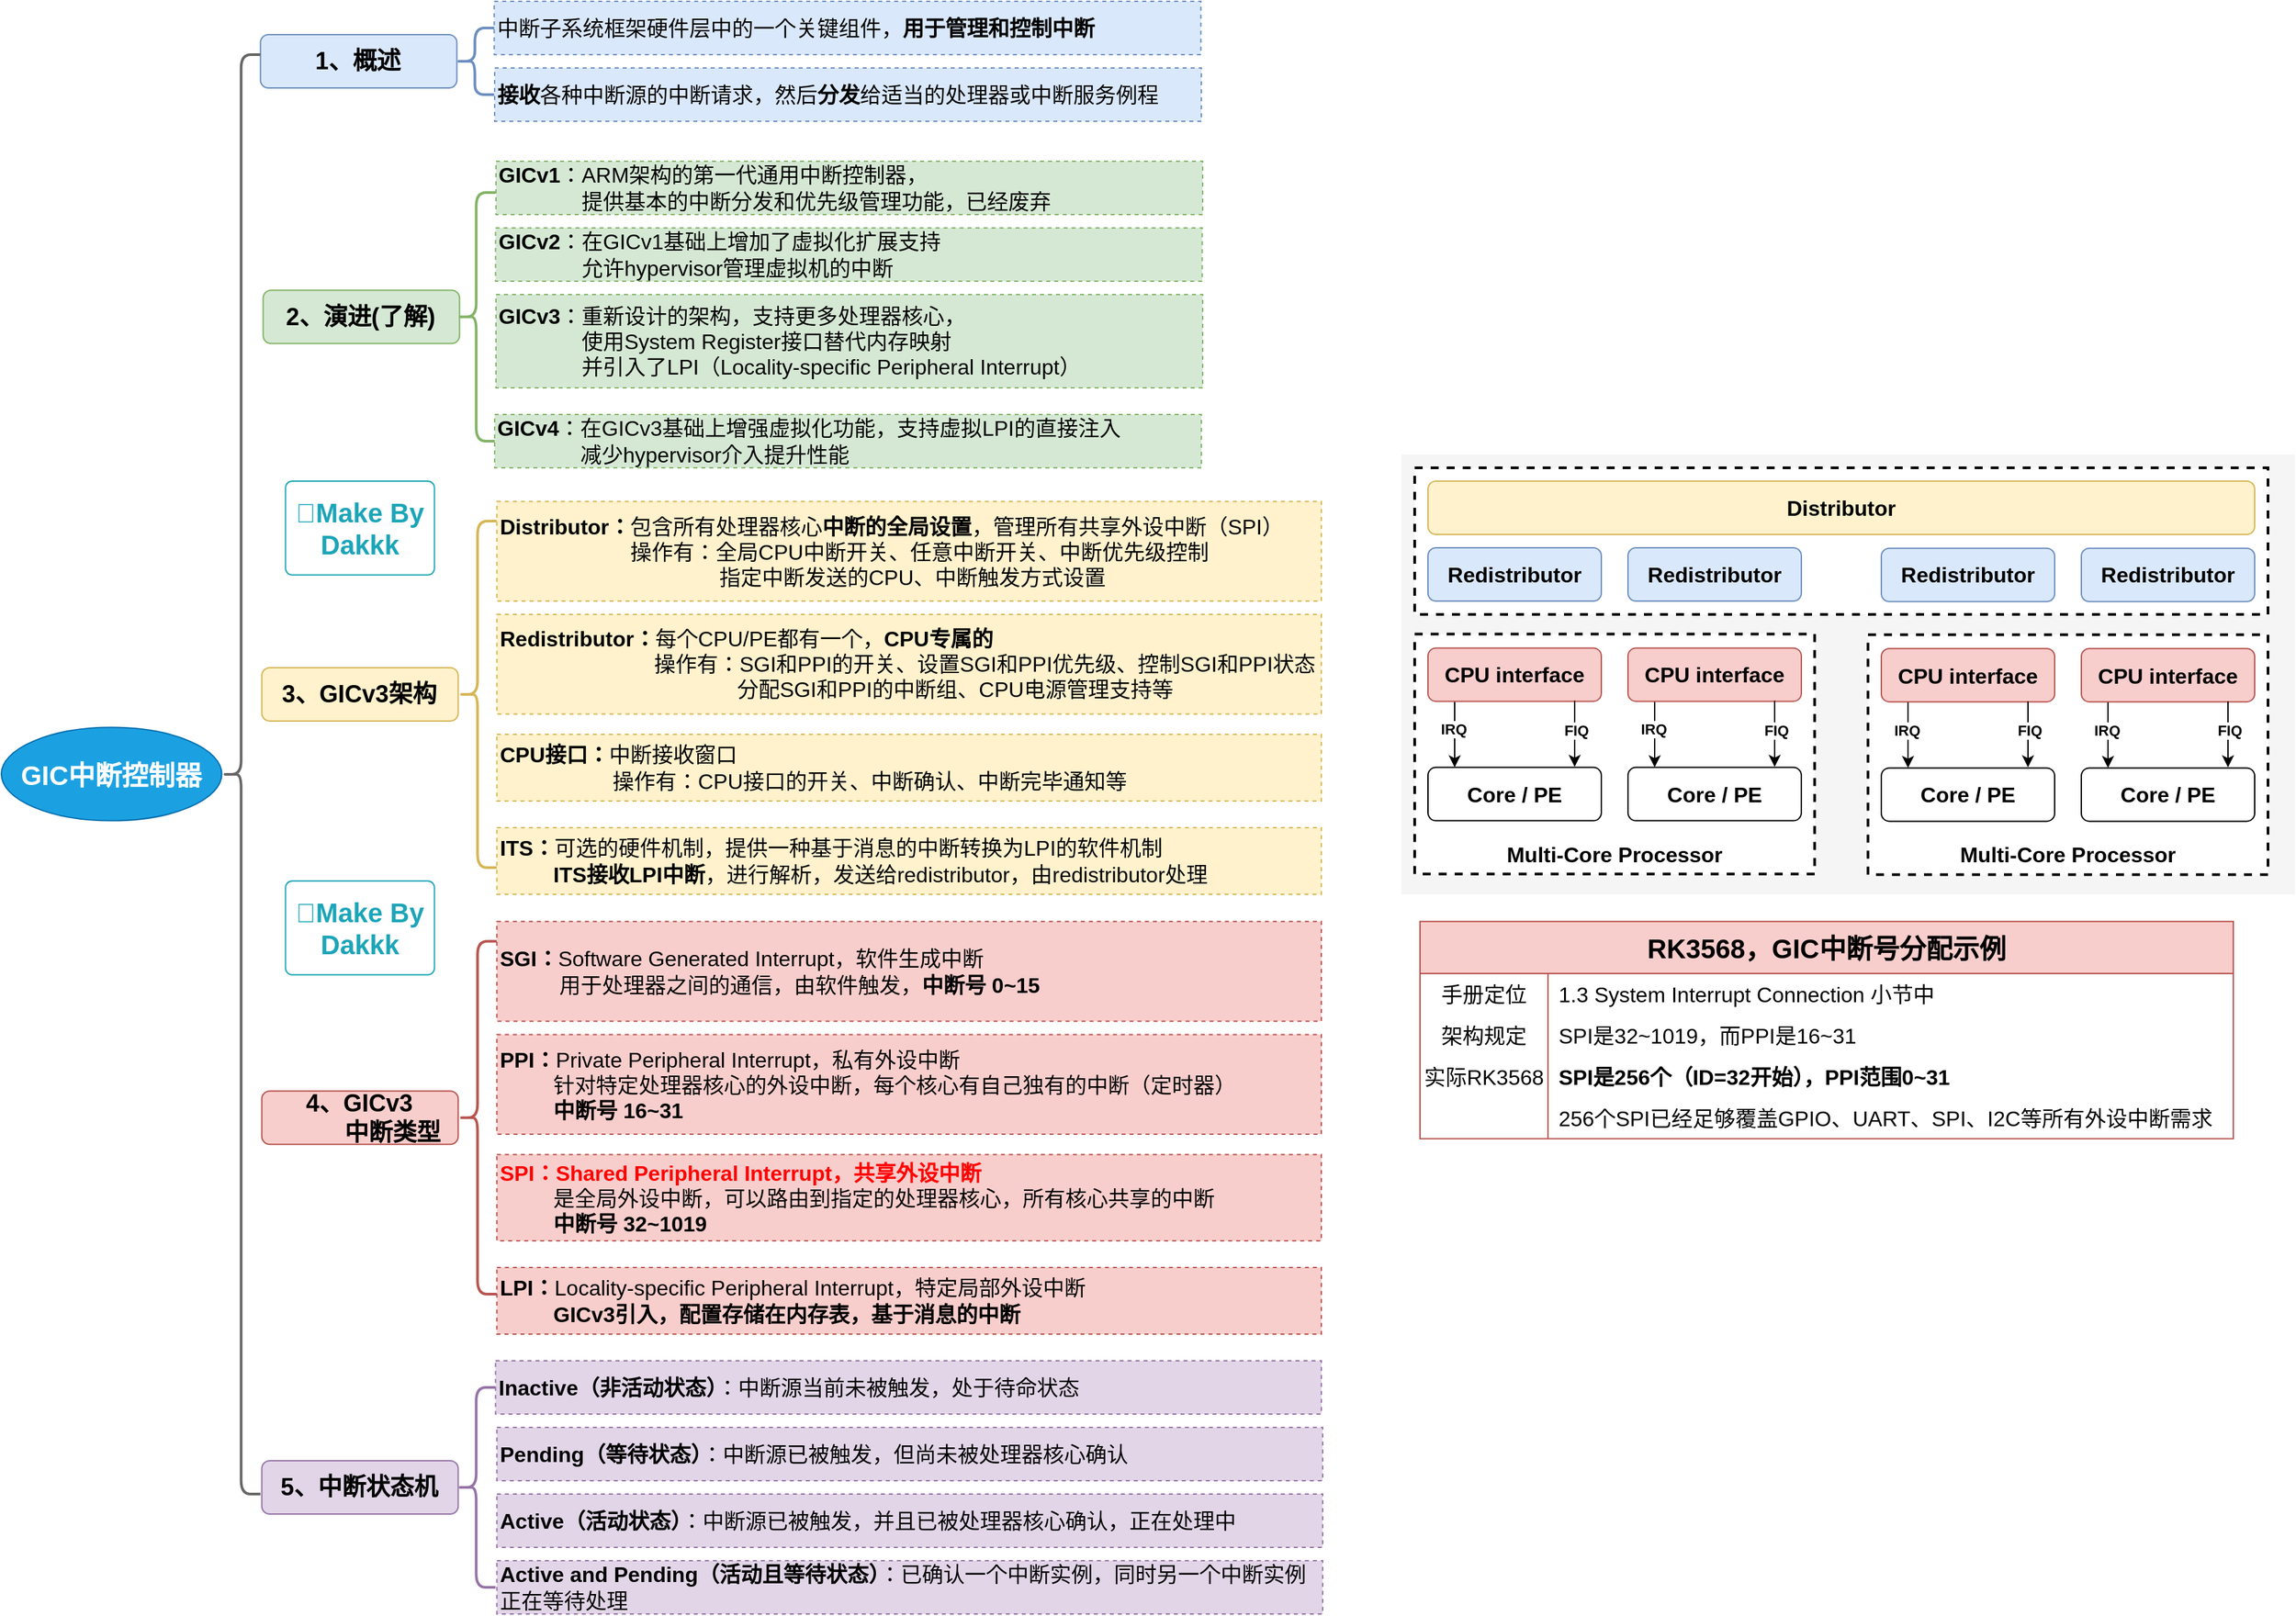 <mxfile version="27.0.9">
  <diagram name="第 1 页" id="rhHGJBCPvCly51_XB5n-">
    <mxGraphModel dx="2583" dy="1501" grid="1" gridSize="10" guides="1" tooltips="1" connect="1" arrows="1" fold="1" page="1" pageScale="1" pageWidth="1169" pageHeight="1654" math="0" shadow="0">
      <root>
        <mxCell id="0" />
        <mxCell id="1" parent="0" />
        <mxCell id="hjAu2-L6ZlnHu83Mgqnt-95" value="" style="rounded=0;whiteSpace=wrap;html=1;fillColor=#f5f5f5;fontColor=#333333;strokeColor=none;" vertex="1" parent="1">
          <mxGeometry x="1130" y="440" width="670" height="330" as="geometry" />
        </mxCell>
        <mxCell id="hjAu2-L6ZlnHu83Mgqnt-155" value="" style="rounded=0;whiteSpace=wrap;html=1;strokeWidth=2;dashed=1;" vertex="1" parent="1">
          <mxGeometry x="1140" y="574.8" width="300" height="180" as="geometry" />
        </mxCell>
        <mxCell id="hjAu2-L6ZlnHu83Mgqnt-123" value="" style="rounded=0;whiteSpace=wrap;html=1;strokeWidth=2;dashed=1;" vertex="1" parent="1">
          <mxGeometry x="1140" y="450" width="640" height="110" as="geometry" />
        </mxCell>
        <mxCell id="hjAu2-L6ZlnHu83Mgqnt-47" value="&lt;h2&gt;&lt;font style=&quot;font-size: 18px;&quot;&gt;2、演进(了解)&lt;/font&gt;&lt;/h2&gt;" style="rounded=1;whiteSpace=wrap;html=1;fillColor=#d5e8d4;strokeColor=#82b366;fontStyle=1" vertex="1" parent="1">
          <mxGeometry x="276.34" y="316.75" width="147.33" height="40" as="geometry" />
        </mxCell>
        <mxCell id="hjAu2-L6ZlnHu83Mgqnt-49" value="&lt;span style=&quot;font-size: 16px;&quot;&gt;&lt;b&gt;GICv1&lt;/b&gt;：ARM架构的第一代通用中断控制器，&lt;br&gt;&amp;nbsp; &amp;nbsp; &amp;nbsp; &amp;nbsp; &amp;nbsp; &amp;nbsp; &amp;nbsp; 提供基本的中断分发和优先级管理功能，已经废弃&lt;/span&gt;" style="text;html=1;align=left;verticalAlign=middle;whiteSpace=wrap;rounded=0;fillColor=#d5e8d4;strokeColor=#82b366;dashed=1;fontSize=14;" vertex="1" parent="1">
          <mxGeometry x="451" y="220" width="530" height="40" as="geometry" />
        </mxCell>
        <mxCell id="hjAu2-L6ZlnHu83Mgqnt-55" value="&lt;h2&gt;&lt;font style=&quot;font-size: 18px;&quot;&gt;3、GICv3架构&lt;/font&gt;&lt;/h2&gt;" style="rounded=1;whiteSpace=wrap;html=1;fillColor=#fff2cc;strokeColor=#d6b656;fontStyle=1" vertex="1" parent="1">
          <mxGeometry x="275.33" y="600" width="147.33" height="40" as="geometry" />
        </mxCell>
        <mxCell id="hjAu2-L6ZlnHu83Mgqnt-69" value="" style="shape=curlyBracket;whiteSpace=wrap;html=1;rounded=1;labelPosition=left;verticalLabelPosition=middle;align=right;verticalAlign=middle;fillColor=#d5e8d4;strokeColor=#82b366;strokeWidth=2;" vertex="1" parent="1">
          <mxGeometry x="421.67" y="243.5" width="29" height="186.5" as="geometry" />
        </mxCell>
        <mxCell id="hjAu2-L6ZlnHu83Mgqnt-71" value="&lt;h2&gt;&lt;font style=&quot;font-size: 18px;&quot;&gt;1、概述&lt;/font&gt;&lt;/h2&gt;" style="rounded=1;whiteSpace=wrap;html=1;fillColor=#dae8fc;strokeColor=#6c8ebf;fontStyle=1" vertex="1" parent="1">
          <mxGeometry x="274.34" y="125" width="147.33" height="40" as="geometry" />
        </mxCell>
        <mxCell id="hjAu2-L6ZlnHu83Mgqnt-74" value="&lt;span style=&quot;font-size: 16px;&quot;&gt;中断子系统框架硬件层中的一个关键组件，&lt;b&gt;用于管理和控制中断&lt;/b&gt;&lt;/span&gt;" style="text;html=1;align=left;verticalAlign=middle;whiteSpace=wrap;rounded=0;fillColor=#dae8fc;strokeColor=#6c8ebf;dashed=1;fontSize=14;" vertex="1" parent="1">
          <mxGeometry x="449.67" y="100" width="530" height="40" as="geometry" />
        </mxCell>
        <mxCell id="hjAu2-L6ZlnHu83Mgqnt-78" value="" style="shape=curlyBracket;whiteSpace=wrap;html=1;rounded=1;labelPosition=left;verticalLabelPosition=middle;align=right;verticalAlign=middle;fillColor=#fff2cc;strokeColor=#d6b656;strokeWidth=2;" vertex="1" parent="1">
          <mxGeometry x="422.66" y="490" width="29" height="260" as="geometry" />
        </mxCell>
        <mxCell id="hjAu2-L6ZlnHu83Mgqnt-85" value="&lt;h1&gt;&lt;span style=&quot;font-size: 20px;&quot;&gt;GIC中断控制器&lt;/span&gt;&lt;/h1&gt;" style="ellipse;whiteSpace=wrap;html=1;fillColor=#1ba1e2;strokeColor=#006EAF;fontColor=#ffffff;fontStyle=1" vertex="1" parent="1">
          <mxGeometry x="80" y="644.8" width="165.34" height="70" as="geometry" />
        </mxCell>
        <mxCell id="hjAu2-L6ZlnHu83Mgqnt-87" value="" style="shape=curlyBracket;whiteSpace=wrap;html=1;rounded=1;labelPosition=left;verticalLabelPosition=middle;align=right;verticalAlign=middle;fillColor=#f5f5f5;strokeColor=#666666;strokeWidth=2;fontColor=#333333;" vertex="1" parent="1">
          <mxGeometry x="245.34" y="140" width="29" height="1080" as="geometry" />
        </mxCell>
        <mxCell id="hjAu2-L6ZlnHu83Mgqnt-88" value="&lt;font style=&quot;font-size: 20px;&quot;&gt;🌻Make By Dakkk&lt;/font&gt;" style="html=1;shadow=0;dashed=0;shape=mxgraph.bootstrap.rrect;rSize=5;strokeColor=#1CA5B8;strokeWidth=1;fillColor=none;fontColor=#1CA5B8;whiteSpace=wrap;align=center;verticalAlign=middle;spacingLeft=0;fontStyle=1;fontSize=16;spacing=5;" vertex="1" parent="1">
          <mxGeometry x="293.16" y="460" width="111.67" height="70.39" as="geometry" />
        </mxCell>
        <mxCell id="hjAu2-L6ZlnHu83Mgqnt-89" value="&lt;font style=&quot;font-size: 20px;&quot;&gt;🌻Make By Dakkk&lt;/font&gt;" style="html=1;shadow=0;dashed=0;shape=mxgraph.bootstrap.rrect;rSize=5;strokeColor=#1CA5B8;strokeWidth=1;fillColor=none;fontColor=#1CA5B8;whiteSpace=wrap;align=center;verticalAlign=middle;spacingLeft=0;fontStyle=1;fontSize=16;spacing=5;" vertex="1" parent="1">
          <mxGeometry x="293.16" y="760" width="111.67" height="70.39" as="geometry" />
        </mxCell>
        <mxCell id="hjAu2-L6ZlnHu83Mgqnt-90" value="&lt;span style=&quot;font-size: 16px;&quot;&gt;&lt;b&gt;接收&lt;/b&gt;各种中断源的中断请求，然后&lt;b&gt;分发&lt;/b&gt;给适当的处理器或中断服务例程&lt;/span&gt;" style="text;html=1;align=left;verticalAlign=middle;whiteSpace=wrap;rounded=0;fillColor=#dae8fc;strokeColor=#6c8ebf;dashed=1;fontSize=14;" vertex="1" parent="1">
          <mxGeometry x="450.0" y="150" width="530" height="40" as="geometry" />
        </mxCell>
        <mxCell id="hjAu2-L6ZlnHu83Mgqnt-91" value="" style="shape=curlyBracket;whiteSpace=wrap;html=1;rounded=1;labelPosition=left;verticalLabelPosition=middle;align=right;verticalAlign=middle;fillColor=#dae8fc;strokeColor=#6c8ebf;strokeWidth=2;" vertex="1" parent="1">
          <mxGeometry x="420.67" y="120" width="29" height="50" as="geometry" />
        </mxCell>
        <mxCell id="hjAu2-L6ZlnHu83Mgqnt-92" value="&lt;span style=&quot;font-size: 16px;&quot;&gt;&lt;b&gt;GICv2&lt;/b&gt;：在GICv1基础上增加了虚拟化扩展支持&lt;br&gt;&amp;nbsp; &amp;nbsp; &amp;nbsp; &amp;nbsp; &amp;nbsp; &amp;nbsp; &amp;nbsp; 允许hypervisor管理虚拟机的中断&lt;/span&gt;" style="text;html=1;align=left;verticalAlign=middle;whiteSpace=wrap;rounded=0;fillColor=#d5e8d4;strokeColor=#82b366;dashed=1;fontSize=14;" vertex="1" parent="1">
          <mxGeometry x="450.67" y="270" width="530" height="40" as="geometry" />
        </mxCell>
        <mxCell id="hjAu2-L6ZlnHu83Mgqnt-93" value="&lt;span style=&quot;font-size: 16px;&quot;&gt;&lt;b&gt;GICv3&lt;/b&gt;：重新设计的架构，支持更多处理器核心，&lt;br&gt;&amp;nbsp; &amp;nbsp; &amp;nbsp; &amp;nbsp; &amp;nbsp; &amp;nbsp; &amp;nbsp; 使用System Register接口替代内存映射&lt;br&gt;&amp;nbsp; &amp;nbsp; &amp;nbsp; &amp;nbsp; &amp;nbsp; &amp;nbsp; &amp;nbsp; 并引入了LPI（Locality-specific Peripheral Interrupt）&lt;/span&gt;" style="text;html=1;align=left;verticalAlign=middle;whiteSpace=wrap;rounded=0;fillColor=#d5e8d4;strokeColor=#82b366;dashed=1;fontSize=14;" vertex="1" parent="1">
          <mxGeometry x="451" y="320" width="530" height="70" as="geometry" />
        </mxCell>
        <mxCell id="hjAu2-L6ZlnHu83Mgqnt-94" value="&lt;span style=&quot;font-size: 16px;&quot;&gt;&lt;b&gt;GICv4&lt;/b&gt;：在GICv3基础上增强虚拟化功能，支持虚拟LPI的直接注入&lt;br&gt;&amp;nbsp; &amp;nbsp; &amp;nbsp; &amp;nbsp; &amp;nbsp; &amp;nbsp; &amp;nbsp; 减少hypervisor介入提升性能&lt;/span&gt;" style="text;html=1;align=left;verticalAlign=middle;whiteSpace=wrap;rounded=0;fillColor=#d5e8d4;strokeColor=#82b366;dashed=1;fontSize=14;" vertex="1" parent="1">
          <mxGeometry x="450" y="410" width="530" height="40" as="geometry" />
        </mxCell>
        <mxCell id="hjAu2-L6ZlnHu83Mgqnt-96" value="&lt;span style=&quot;font-size: 16px;&quot;&gt;&lt;b&gt;Redistributor&lt;/b&gt;&lt;/span&gt;" style="rounded=1;whiteSpace=wrap;html=1;fillColor=#dae8fc;strokeColor=#6c8ebf;" vertex="1" parent="1">
          <mxGeometry x="1150" y="510" width="130" height="40" as="geometry" />
        </mxCell>
        <mxCell id="hjAu2-L6ZlnHu83Mgqnt-101" value="&lt;font style=&quot;font-size: 16px;&quot;&gt;&lt;b style=&quot;&quot;&gt;Distributor&lt;/b&gt;&lt;/font&gt;" style="rounded=1;whiteSpace=wrap;html=1;fillColor=#fff2cc;strokeColor=#d6b656;" vertex="1" parent="1">
          <mxGeometry x="1150" y="460" width="620" height="40" as="geometry" />
        </mxCell>
        <mxCell id="hjAu2-L6ZlnHu83Mgqnt-130" style="edgeStyle=orthogonalEdgeStyle;rounded=0;orthogonalLoop=1;jettySize=auto;html=1;entryX=0.5;entryY=0;entryDx=0;entryDy=0;" edge="1" parent="1">
          <mxGeometry relative="1" as="geometry">
            <mxPoint x="1170" y="625.19" as="sourcePoint" />
            <mxPoint x="1170" y="674.8" as="targetPoint" />
            <Array as="points">
              <mxPoint x="1170" y="644.8" />
              <mxPoint x="1170" y="644.8" />
            </Array>
          </mxGeometry>
        </mxCell>
        <mxCell id="hjAu2-L6ZlnHu83Mgqnt-132" value="&lt;b&gt;IRQ&lt;/b&gt;" style="edgeLabel;html=1;align=center;verticalAlign=middle;resizable=0;points=[];" vertex="1" connectable="0" parent="hjAu2-L6ZlnHu83Mgqnt-130">
          <mxGeometry x="-0.156" y="-1" relative="1" as="geometry">
            <mxPoint as="offset" />
          </mxGeometry>
        </mxCell>
        <mxCell id="hjAu2-L6ZlnHu83Mgqnt-125" value="&lt;span style=&quot;font-size: 16px;&quot;&gt;&lt;b&gt;CPU interface&lt;/b&gt;&lt;/span&gt;" style="rounded=1;whiteSpace=wrap;html=1;fillColor=#f8cecc;strokeColor=#b85450;" vertex="1" parent="1">
          <mxGeometry x="1150" y="585.19" width="130" height="40" as="geometry" />
        </mxCell>
        <mxCell id="hjAu2-L6ZlnHu83Mgqnt-126" value="&lt;span style=&quot;font-size: 16px;&quot;&gt;&lt;b&gt;Core / PE&lt;/b&gt;&lt;/span&gt;" style="rounded=1;whiteSpace=wrap;html=1;" vertex="1" parent="1">
          <mxGeometry x="1150" y="674.8" width="130" height="40" as="geometry" />
        </mxCell>
        <mxCell id="hjAu2-L6ZlnHu83Mgqnt-131" style="edgeStyle=orthogonalEdgeStyle;rounded=0;orthogonalLoop=1;jettySize=auto;html=1;entryX=0.5;entryY=0;entryDx=0;entryDy=0;" edge="1" parent="1">
          <mxGeometry relative="1" as="geometry">
            <mxPoint x="1260" y="624.8" as="sourcePoint" />
            <mxPoint x="1260" y="674.41" as="targetPoint" />
            <Array as="points">
              <mxPoint x="1260" y="654.41" />
              <mxPoint x="1260" y="654.41" />
            </Array>
          </mxGeometry>
        </mxCell>
        <mxCell id="hjAu2-L6ZlnHu83Mgqnt-133" value="&lt;b&gt;FIQ&lt;/b&gt;" style="edgeLabel;html=1;align=center;verticalAlign=middle;resizable=0;points=[];" vertex="1" connectable="0" parent="hjAu2-L6ZlnHu83Mgqnt-131">
          <mxGeometry x="-0.129" y="1" relative="1" as="geometry">
            <mxPoint as="offset" />
          </mxGeometry>
        </mxCell>
        <mxCell id="hjAu2-L6ZlnHu83Mgqnt-158" value="&lt;font style=&quot;font-size: 16px;&quot;&gt;&lt;b&gt;Multi-Core Processor&lt;/b&gt;&lt;/font&gt;" style="text;html=1;align=center;verticalAlign=middle;whiteSpace=wrap;rounded=0;" vertex="1" parent="1">
          <mxGeometry x="1205" y="724.8" width="170" height="30" as="geometry" />
        </mxCell>
        <mxCell id="hjAu2-L6ZlnHu83Mgqnt-160" value="&lt;span style=&quot;font-size: 16px;&quot;&gt;&lt;b&gt;Distributor：&lt;/b&gt;包含所有处理器核心&lt;b&gt;中断的全局设置&lt;/b&gt;，管理所有共享外设中断（SPI）&lt;br&gt;&amp;nbsp; &amp;nbsp; &amp;nbsp; &amp;nbsp; &amp;nbsp; &amp;nbsp; &amp;nbsp; &amp;nbsp; &amp;nbsp; &amp;nbsp; &amp;nbsp; 操作有：全局CPU中断开关、任意中断开关、中断优先级控制&lt;br&gt;&amp;nbsp; &amp;nbsp; &amp;nbsp; &amp;nbsp; &amp;nbsp; &amp;nbsp; &amp;nbsp; &amp;nbsp; &amp;nbsp; &amp;nbsp; &amp;nbsp; &amp;nbsp; &amp;nbsp; &amp;nbsp; &amp;nbsp; &amp;nbsp; &amp;nbsp; &amp;nbsp; &amp;nbsp;指定中断发送的CPU、中断触发方式设置&lt;/span&gt;" style="text;html=1;align=left;verticalAlign=middle;whiteSpace=wrap;rounded=0;fillColor=#fff2cc;strokeColor=#d6b656;dashed=1;fontSize=14;" vertex="1" parent="1">
          <mxGeometry x="451.66" y="475.19" width="618.34" height="74.81" as="geometry" />
        </mxCell>
        <mxCell id="hjAu2-L6ZlnHu83Mgqnt-162" value="&lt;span style=&quot;font-size: 16px;&quot;&gt;&lt;b&gt;Redistributor&lt;/b&gt;&lt;/span&gt;&lt;b style=&quot;font-size: 16px;&quot;&gt;：&lt;/b&gt;&lt;span style=&quot;font-size: 16px;&quot;&gt;每个CPU/PE都有一个，&lt;b&gt;CPU专属的&lt;/b&gt;&lt;/span&gt;&lt;br&gt;&lt;span style=&quot;font-size: 16px;&quot;&gt;&amp;nbsp; &amp;nbsp; &amp;nbsp; &amp;nbsp; &amp;nbsp; &amp;nbsp; &amp;nbsp; &amp;nbsp; &amp;nbsp; &amp;nbsp; &amp;nbsp; &amp;nbsp; &amp;nbsp; 操作有：SGI和PPI的开关、设置SGI和PPI优先级、控制SGI和PPI状态&lt;br&gt;&amp;nbsp; &amp;nbsp; &amp;nbsp; &amp;nbsp; &amp;nbsp; &amp;nbsp; &amp;nbsp; &amp;nbsp; &amp;nbsp; &amp;nbsp; &amp;nbsp; &amp;nbsp; &amp;nbsp; &amp;nbsp; &amp;nbsp; &amp;nbsp; &amp;nbsp; &amp;nbsp; &amp;nbsp; &amp;nbsp; 分配SGI和PPI的中断组、CPU电源管理支持等&lt;/span&gt;" style="text;html=1;align=left;verticalAlign=middle;whiteSpace=wrap;rounded=0;fillColor=#fff2cc;strokeColor=#d6b656;dashed=1;fontSize=14;" vertex="1" parent="1">
          <mxGeometry x="451.66" y="560" width="618.34" height="74.81" as="geometry" />
        </mxCell>
        <mxCell id="hjAu2-L6ZlnHu83Mgqnt-163" value="&lt;span style=&quot;font-size: 16px;&quot;&gt;&lt;b&gt;CPU接口&lt;/b&gt;&lt;/span&gt;&lt;b style=&quot;font-size: 16px;&quot;&gt;：&lt;/b&gt;&lt;span style=&quot;font-size: 16px;&quot;&gt;中断接收窗口&lt;/span&gt;&lt;br&gt;&lt;span style=&quot;font-size: 16px;&quot;&gt;&amp;nbsp; &amp;nbsp; &amp;nbsp; &amp;nbsp; &amp;nbsp; &amp;nbsp; &amp;nbsp; &amp;nbsp; &amp;nbsp; &amp;nbsp;操作有：CPU接口的开关、中断确认、中断完毕通知等&lt;/span&gt;" style="text;html=1;align=left;verticalAlign=middle;whiteSpace=wrap;rounded=0;fillColor=#fff2cc;strokeColor=#d6b656;dashed=1;fontSize=14;" vertex="1" parent="1">
          <mxGeometry x="451.66" y="650" width="618.34" height="50" as="geometry" />
        </mxCell>
        <mxCell id="hjAu2-L6ZlnHu83Mgqnt-164" value="&lt;span style=&quot;font-size: 16px;&quot;&gt;&lt;b&gt;ITS&lt;/b&gt;&lt;/span&gt;&lt;b style=&quot;font-size: 16px;&quot;&gt;：&lt;/b&gt;&lt;span style=&quot;font-size: 16px;&quot;&gt;可选的硬件机制，提供一种基于消息的中断转换为LPI的软件机制&lt;/span&gt;&lt;br&gt;&lt;span style=&quot;font-size: 16px;&quot;&gt;&amp;nbsp; &amp;nbsp; &amp;nbsp; &amp;nbsp; &amp;nbsp;&lt;b&gt;ITS接收LPI中断&lt;/b&gt;，进行解析，发送给redistributor，由redistributor处理&lt;/span&gt;" style="text;html=1;align=left;verticalAlign=middle;whiteSpace=wrap;rounded=0;fillColor=#fff2cc;strokeColor=#d6b656;dashed=1;fontSize=14;" vertex="1" parent="1">
          <mxGeometry x="451.66" y="720" width="618.34" height="50" as="geometry" />
        </mxCell>
        <mxCell id="hjAu2-L6ZlnHu83Mgqnt-165" value="&lt;span style=&quot;font-size: 16px;&quot;&gt;&lt;b&gt;Redistributor&lt;/b&gt;&lt;/span&gt;" style="rounded=1;whiteSpace=wrap;html=1;fillColor=#dae8fc;strokeColor=#6c8ebf;" vertex="1" parent="1">
          <mxGeometry x="1300" y="510" width="130" height="40" as="geometry" />
        </mxCell>
        <mxCell id="hjAu2-L6ZlnHu83Mgqnt-166" style="edgeStyle=orthogonalEdgeStyle;rounded=0;orthogonalLoop=1;jettySize=auto;html=1;entryX=0.5;entryY=0;entryDx=0;entryDy=0;" edge="1" parent="1">
          <mxGeometry relative="1" as="geometry">
            <mxPoint x="1320" y="625.19" as="sourcePoint" />
            <mxPoint x="1320" y="674.8" as="targetPoint" />
            <Array as="points">
              <mxPoint x="1320" y="644.8" />
              <mxPoint x="1320" y="644.8" />
            </Array>
          </mxGeometry>
        </mxCell>
        <mxCell id="hjAu2-L6ZlnHu83Mgqnt-167" value="&lt;b&gt;IRQ&lt;/b&gt;" style="edgeLabel;html=1;align=center;verticalAlign=middle;resizable=0;points=[];" vertex="1" connectable="0" parent="hjAu2-L6ZlnHu83Mgqnt-166">
          <mxGeometry x="-0.156" y="-1" relative="1" as="geometry">
            <mxPoint as="offset" />
          </mxGeometry>
        </mxCell>
        <mxCell id="hjAu2-L6ZlnHu83Mgqnt-168" value="&lt;span style=&quot;font-size: 16px;&quot;&gt;&lt;b&gt;CPU interface&lt;/b&gt;&lt;/span&gt;" style="rounded=1;whiteSpace=wrap;html=1;fillColor=#f8cecc;strokeColor=#b85450;" vertex="1" parent="1">
          <mxGeometry x="1300" y="585.19" width="130" height="40" as="geometry" />
        </mxCell>
        <mxCell id="hjAu2-L6ZlnHu83Mgqnt-169" value="&lt;span style=&quot;font-size: 16px;&quot;&gt;&lt;b&gt;Core / PE&lt;/b&gt;&lt;/span&gt;" style="rounded=1;whiteSpace=wrap;html=1;" vertex="1" parent="1">
          <mxGeometry x="1300" y="674.8" width="130" height="40" as="geometry" />
        </mxCell>
        <mxCell id="hjAu2-L6ZlnHu83Mgqnt-170" style="edgeStyle=orthogonalEdgeStyle;rounded=0;orthogonalLoop=1;jettySize=auto;html=1;entryX=0.5;entryY=0;entryDx=0;entryDy=0;" edge="1" parent="1">
          <mxGeometry relative="1" as="geometry">
            <mxPoint x="1410" y="624.8" as="sourcePoint" />
            <mxPoint x="1410" y="674.41" as="targetPoint" />
            <Array as="points">
              <mxPoint x="1410" y="654.41" />
              <mxPoint x="1410" y="654.41" />
            </Array>
          </mxGeometry>
        </mxCell>
        <mxCell id="hjAu2-L6ZlnHu83Mgqnt-171" value="&lt;b&gt;FIQ&lt;/b&gt;" style="edgeLabel;html=1;align=center;verticalAlign=middle;resizable=0;points=[];" vertex="1" connectable="0" parent="hjAu2-L6ZlnHu83Mgqnt-170">
          <mxGeometry x="-0.129" y="1" relative="1" as="geometry">
            <mxPoint as="offset" />
          </mxGeometry>
        </mxCell>
        <mxCell id="hjAu2-L6ZlnHu83Mgqnt-172" value="" style="rounded=0;whiteSpace=wrap;html=1;strokeWidth=2;dashed=1;" vertex="1" parent="1">
          <mxGeometry x="1480" y="575.19" width="300" height="180" as="geometry" />
        </mxCell>
        <mxCell id="hjAu2-L6ZlnHu83Mgqnt-173" value="&lt;span style=&quot;font-size: 16px;&quot;&gt;&lt;b&gt;Redistributor&lt;/b&gt;&lt;/span&gt;" style="rounded=1;whiteSpace=wrap;html=1;fillColor=#dae8fc;strokeColor=#6c8ebf;" vertex="1" parent="1">
          <mxGeometry x="1490" y="510.39" width="130" height="40" as="geometry" />
        </mxCell>
        <mxCell id="hjAu2-L6ZlnHu83Mgqnt-174" style="edgeStyle=orthogonalEdgeStyle;rounded=0;orthogonalLoop=1;jettySize=auto;html=1;entryX=0.5;entryY=0;entryDx=0;entryDy=0;" edge="1" parent="1">
          <mxGeometry relative="1" as="geometry">
            <mxPoint x="1510" y="625.58" as="sourcePoint" />
            <mxPoint x="1510" y="675.19" as="targetPoint" />
            <Array as="points">
              <mxPoint x="1510" y="645.19" />
              <mxPoint x="1510" y="645.19" />
            </Array>
          </mxGeometry>
        </mxCell>
        <mxCell id="hjAu2-L6ZlnHu83Mgqnt-175" value="&lt;b&gt;IRQ&lt;/b&gt;" style="edgeLabel;html=1;align=center;verticalAlign=middle;resizable=0;points=[];" vertex="1" connectable="0" parent="hjAu2-L6ZlnHu83Mgqnt-174">
          <mxGeometry x="-0.156" y="-1" relative="1" as="geometry">
            <mxPoint as="offset" />
          </mxGeometry>
        </mxCell>
        <mxCell id="hjAu2-L6ZlnHu83Mgqnt-176" value="&lt;span style=&quot;font-size: 16px;&quot;&gt;&lt;b&gt;CPU interface&lt;/b&gt;&lt;/span&gt;" style="rounded=1;whiteSpace=wrap;html=1;fillColor=#f8cecc;strokeColor=#b85450;" vertex="1" parent="1">
          <mxGeometry x="1490" y="585.58" width="130" height="40" as="geometry" />
        </mxCell>
        <mxCell id="hjAu2-L6ZlnHu83Mgqnt-177" value="&lt;span style=&quot;font-size: 16px;&quot;&gt;&lt;b&gt;Core / PE&lt;/b&gt;&lt;/span&gt;" style="rounded=1;whiteSpace=wrap;html=1;" vertex="1" parent="1">
          <mxGeometry x="1490" y="675.19" width="130" height="40" as="geometry" />
        </mxCell>
        <mxCell id="hjAu2-L6ZlnHu83Mgqnt-178" style="edgeStyle=orthogonalEdgeStyle;rounded=0;orthogonalLoop=1;jettySize=auto;html=1;entryX=0.5;entryY=0;entryDx=0;entryDy=0;" edge="1" parent="1">
          <mxGeometry relative="1" as="geometry">
            <mxPoint x="1600" y="625.19" as="sourcePoint" />
            <mxPoint x="1600" y="674.8" as="targetPoint" />
            <Array as="points">
              <mxPoint x="1600" y="654.8" />
              <mxPoint x="1600" y="654.8" />
            </Array>
          </mxGeometry>
        </mxCell>
        <mxCell id="hjAu2-L6ZlnHu83Mgqnt-179" value="&lt;b&gt;FIQ&lt;/b&gt;" style="edgeLabel;html=1;align=center;verticalAlign=middle;resizable=0;points=[];" vertex="1" connectable="0" parent="hjAu2-L6ZlnHu83Mgqnt-178">
          <mxGeometry x="-0.129" y="1" relative="1" as="geometry">
            <mxPoint as="offset" />
          </mxGeometry>
        </mxCell>
        <mxCell id="hjAu2-L6ZlnHu83Mgqnt-180" value="&lt;font style=&quot;font-size: 16px;&quot;&gt;&lt;b&gt;Multi-Core Processor&lt;/b&gt;&lt;/font&gt;" style="text;html=1;align=center;verticalAlign=middle;whiteSpace=wrap;rounded=0;" vertex="1" parent="1">
          <mxGeometry x="1545" y="725.19" width="170" height="30" as="geometry" />
        </mxCell>
        <mxCell id="hjAu2-L6ZlnHu83Mgqnt-181" value="&lt;span style=&quot;font-size: 16px;&quot;&gt;&lt;b&gt;Redistributor&lt;/b&gt;&lt;/span&gt;" style="rounded=1;whiteSpace=wrap;html=1;fillColor=#dae8fc;strokeColor=#6c8ebf;" vertex="1" parent="1">
          <mxGeometry x="1640" y="510.39" width="130" height="40" as="geometry" />
        </mxCell>
        <mxCell id="hjAu2-L6ZlnHu83Mgqnt-182" style="edgeStyle=orthogonalEdgeStyle;rounded=0;orthogonalLoop=1;jettySize=auto;html=1;entryX=0.5;entryY=0;entryDx=0;entryDy=0;" edge="1" parent="1">
          <mxGeometry relative="1" as="geometry">
            <mxPoint x="1660" y="625.58" as="sourcePoint" />
            <mxPoint x="1660" y="675.19" as="targetPoint" />
            <Array as="points">
              <mxPoint x="1660" y="645.19" />
              <mxPoint x="1660" y="645.19" />
            </Array>
          </mxGeometry>
        </mxCell>
        <mxCell id="hjAu2-L6ZlnHu83Mgqnt-183" value="&lt;b&gt;IRQ&lt;/b&gt;" style="edgeLabel;html=1;align=center;verticalAlign=middle;resizable=0;points=[];" vertex="1" connectable="0" parent="hjAu2-L6ZlnHu83Mgqnt-182">
          <mxGeometry x="-0.156" y="-1" relative="1" as="geometry">
            <mxPoint as="offset" />
          </mxGeometry>
        </mxCell>
        <mxCell id="hjAu2-L6ZlnHu83Mgqnt-184" value="&lt;span style=&quot;font-size: 16px;&quot;&gt;&lt;b&gt;CPU interface&lt;/b&gt;&lt;/span&gt;" style="rounded=1;whiteSpace=wrap;html=1;fillColor=#f8cecc;strokeColor=#b85450;" vertex="1" parent="1">
          <mxGeometry x="1640" y="585.58" width="130" height="40" as="geometry" />
        </mxCell>
        <mxCell id="hjAu2-L6ZlnHu83Mgqnt-185" value="&lt;span style=&quot;font-size: 16px;&quot;&gt;&lt;b&gt;Core / PE&lt;/b&gt;&lt;/span&gt;" style="rounded=1;whiteSpace=wrap;html=1;" vertex="1" parent="1">
          <mxGeometry x="1640" y="675.19" width="130" height="40" as="geometry" />
        </mxCell>
        <mxCell id="hjAu2-L6ZlnHu83Mgqnt-186" style="edgeStyle=orthogonalEdgeStyle;rounded=0;orthogonalLoop=1;jettySize=auto;html=1;entryX=0.5;entryY=0;entryDx=0;entryDy=0;" edge="1" parent="1">
          <mxGeometry relative="1" as="geometry">
            <mxPoint x="1750" y="625.19" as="sourcePoint" />
            <mxPoint x="1750" y="674.8" as="targetPoint" />
            <Array as="points">
              <mxPoint x="1750" y="654.8" />
              <mxPoint x="1750" y="654.8" />
            </Array>
          </mxGeometry>
        </mxCell>
        <mxCell id="hjAu2-L6ZlnHu83Mgqnt-187" value="&lt;b&gt;FIQ&lt;/b&gt;" style="edgeLabel;html=1;align=center;verticalAlign=middle;resizable=0;points=[];" vertex="1" connectable="0" parent="hjAu2-L6ZlnHu83Mgqnt-186">
          <mxGeometry x="-0.129" y="1" relative="1" as="geometry">
            <mxPoint as="offset" />
          </mxGeometry>
        </mxCell>
        <mxCell id="hjAu2-L6ZlnHu83Mgqnt-195" value="&lt;h2&gt;&lt;font style=&quot;font-size: 18px;&quot;&gt;4、GICv3&lt;br&gt;&amp;nbsp; &amp;nbsp; &amp;nbsp; &amp;nbsp; &amp;nbsp; 中断类型&lt;/font&gt;&lt;/h2&gt;" style="rounded=1;whiteSpace=wrap;html=1;fillColor=#f8cecc;strokeColor=#b85450;fontStyle=1" vertex="1" parent="1">
          <mxGeometry x="275.33" y="917.6" width="147.33" height="40" as="geometry" />
        </mxCell>
        <mxCell id="hjAu2-L6ZlnHu83Mgqnt-196" value="" style="shape=curlyBracket;whiteSpace=wrap;html=1;rounded=1;labelPosition=left;verticalLabelPosition=middle;align=right;verticalAlign=middle;fillColor=#f8cecc;strokeColor=#b85450;strokeWidth=2;" vertex="1" parent="1">
          <mxGeometry x="422.66" y="805.19" width="29" height="264.81" as="geometry" />
        </mxCell>
        <mxCell id="hjAu2-L6ZlnHu83Mgqnt-198" value="&lt;span style=&quot;font-size: 16px;&quot;&gt;&lt;b&gt;SGI：&lt;/b&gt;Software Generated Interrupt，软件生成中断&lt;br&gt;&amp;nbsp; &amp;nbsp; &amp;nbsp; &amp;nbsp; &amp;nbsp; 用于处理器之间的通信，由软件触发，&lt;b&gt;中断号 0~15&lt;/b&gt;&lt;/span&gt;" style="text;html=1;align=left;verticalAlign=middle;whiteSpace=wrap;rounded=0;fillColor=#f8cecc;strokeColor=#b85450;dashed=1;fontSize=14;" vertex="1" parent="1">
          <mxGeometry x="451.66" y="790.38" width="618.34" height="74.81" as="geometry" />
        </mxCell>
        <mxCell id="hjAu2-L6ZlnHu83Mgqnt-199" value="&lt;span style=&quot;font-size: 16px;&quot;&gt;&lt;b&gt;PPI&lt;/b&gt;&lt;/span&gt;&lt;b style=&quot;font-size: 16px;&quot;&gt;：&lt;/b&gt;&lt;span style=&quot;font-size: 16px;&quot;&gt;Private Peripheral Interrupt，私有外设中断&lt;br&gt;&amp;nbsp; &amp;nbsp; &amp;nbsp; &amp;nbsp; &amp;nbsp;针对特定处理器核心的外设中断，每个核心有自己独有的中断（定时器）&lt;br&gt;&amp;nbsp; &amp;nbsp; &amp;nbsp; &amp;nbsp; &amp;nbsp;&lt;b&gt;中断号 16~31&lt;/b&gt;&lt;/span&gt;" style="text;html=1;align=left;verticalAlign=middle;whiteSpace=wrap;rounded=0;fillColor=#f8cecc;strokeColor=#b85450;dashed=1;fontSize=14;" vertex="1" parent="1">
          <mxGeometry x="451.66" y="875.19" width="618.34" height="74.81" as="geometry" />
        </mxCell>
        <mxCell id="hjAu2-L6ZlnHu83Mgqnt-200" value="&lt;font&gt;&lt;span style=&quot;font-weight: bold; color: rgb(255, 0, 0); font-size: 16px;&quot;&gt;SPI&lt;/span&gt;&lt;span style=&quot;font-weight: bold; color: rgb(255, 0, 0); font-size: 16px;&quot;&gt;：&lt;/span&gt;&lt;span style=&quot;font-size: 16px;&quot;&gt;&lt;font style=&quot;font-weight: bold;&quot; color=&quot;#ff0000&quot;&gt;Shared Peripheral Interrupt，共享外设中断&lt;/font&gt;&lt;br&gt;&lt;font style=&quot;font-weight: bold;&quot; color=&quot;#ff0000&quot;&gt;&amp;nbsp; &amp;nbsp; &amp;nbsp; &amp;nbsp; &amp;nbsp;&lt;/font&gt;&lt;font style=&quot;color: rgb(0, 0, 0);&quot;&gt;是全局外设中断，可以路由到指定的处理器核心，所有核心共享的中断&lt;br&gt;&amp;nbsp; &amp;nbsp; &amp;nbsp; &amp;nbsp; &amp;nbsp;&lt;b&gt;中断号 32~1019&lt;/b&gt;&lt;/font&gt;&lt;/span&gt;&lt;/font&gt;" style="text;html=1;align=left;verticalAlign=middle;whiteSpace=wrap;rounded=0;fillColor=#f8cecc;strokeColor=#b85450;dashed=1;fontSize=14;" vertex="1" parent="1">
          <mxGeometry x="451.66" y="965.19" width="618.34" height="64.81" as="geometry" />
        </mxCell>
        <mxCell id="hjAu2-L6ZlnHu83Mgqnt-201" value="&lt;span style=&quot;font-size: 16px;&quot;&gt;&lt;b&gt;LPI&lt;/b&gt;&lt;/span&gt;&lt;b style=&quot;font-size: 16px;&quot;&gt;：&lt;/b&gt;&lt;span style=&quot;font-size: 16px;&quot;&gt;Locality-specific Peripheral Interrupt，特定局部外设中断&lt;/span&gt;&lt;br&gt;&lt;span style=&quot;font-size: 16px;&quot;&gt;&amp;nbsp; &amp;nbsp; &amp;nbsp; &amp;nbsp; &amp;nbsp;&lt;b&gt;GICv3引入，配置存储在内存表，基于消息的中断&lt;/b&gt;&lt;/span&gt;" style="text;html=1;align=left;verticalAlign=middle;whiteSpace=wrap;rounded=0;fillColor=#f8cecc;strokeColor=#b85450;dashed=1;fontSize=14;" vertex="1" parent="1">
          <mxGeometry x="451.66" y="1050" width="618.34" height="50" as="geometry" />
        </mxCell>
        <mxCell id="hjAu2-L6ZlnHu83Mgqnt-202" value="" style="shape=table;startSize=0;container=1;collapsible=0;childLayout=tableLayout;fixedRows=1;rowLines=0;fontStyle=0;strokeColor=#b85450;fontSize=14;fillColor=none;" vertex="1" parent="1">
          <mxGeometry x="1144" y="829.38" width="610" height="124" as="geometry" />
        </mxCell>
        <mxCell id="hjAu2-L6ZlnHu83Mgqnt-203" value="" style="shape=tableRow;horizontal=0;startSize=0;swimlaneHead=0;swimlaneBody=0;top=0;left=0;bottom=0;right=0;collapsible=0;dropTarget=0;fillColor=none;points=[[0,0.5],[1,0.5]];portConstraint=eastwest;strokeColor=inherit;fontSize=14;" vertex="1" parent="hjAu2-L6ZlnHu83Mgqnt-202">
          <mxGeometry width="610" height="31" as="geometry" />
        </mxCell>
        <mxCell id="hjAu2-L6ZlnHu83Mgqnt-204" value="&lt;font style=&quot;font-size: 16px;&quot;&gt;手册定位&lt;/font&gt;" style="shape=partialRectangle;html=1;whiteSpace=wrap;connectable=0;fillColor=none;top=0;left=0;bottom=0;right=0;overflow=hidden;pointerEvents=1;strokeColor=inherit;fontSize=14;" vertex="1" parent="hjAu2-L6ZlnHu83Mgqnt-203">
          <mxGeometry width="96" height="31" as="geometry">
            <mxRectangle width="96" height="31" as="alternateBounds" />
          </mxGeometry>
        </mxCell>
        <mxCell id="hjAu2-L6ZlnHu83Mgqnt-205" value="&lt;font style=&quot;font-size: 16px;&quot;&gt;1.3 System Interrupt Connection 小节中&lt;/font&gt;" style="shape=partialRectangle;html=1;whiteSpace=wrap;connectable=0;fillColor=none;top=0;left=0;bottom=0;right=0;align=left;spacingLeft=6;overflow=hidden;strokeColor=inherit;fontSize=14;" vertex="1" parent="hjAu2-L6ZlnHu83Mgqnt-203">
          <mxGeometry x="96" width="514" height="31" as="geometry">
            <mxRectangle width="514" height="31" as="alternateBounds" />
          </mxGeometry>
        </mxCell>
        <mxCell id="hjAu2-L6ZlnHu83Mgqnt-222" value="" style="shape=tableRow;horizontal=0;startSize=0;swimlaneHead=0;swimlaneBody=0;top=0;left=0;bottom=0;right=0;collapsible=0;dropTarget=0;fillColor=none;points=[[0,0.5],[1,0.5]];portConstraint=eastwest;strokeColor=inherit;fontSize=14;" vertex="1" parent="hjAu2-L6ZlnHu83Mgqnt-202">
          <mxGeometry y="31" width="610" height="31" as="geometry" />
        </mxCell>
        <mxCell id="hjAu2-L6ZlnHu83Mgqnt-223" value="&lt;font style=&quot;font-size: 16px;&quot;&gt;架构规定&lt;/font&gt;" style="shape=partialRectangle;html=1;whiteSpace=wrap;connectable=0;fillColor=none;top=0;left=0;bottom=0;right=0;overflow=hidden;pointerEvents=1;strokeColor=inherit;fontSize=14;" vertex="1" parent="hjAu2-L6ZlnHu83Mgqnt-222">
          <mxGeometry width="96" height="31" as="geometry">
            <mxRectangle width="96" height="31" as="alternateBounds" />
          </mxGeometry>
        </mxCell>
        <mxCell id="hjAu2-L6ZlnHu83Mgqnt-224" value="&lt;font style=&quot;font-size: 16px;&quot;&gt;SPI是32~1019，而PPI是16~31&lt;/font&gt;" style="shape=partialRectangle;html=1;whiteSpace=wrap;connectable=0;fillColor=none;top=0;left=0;bottom=0;right=0;align=left;spacingLeft=6;overflow=hidden;strokeColor=inherit;fontSize=14;" vertex="1" parent="hjAu2-L6ZlnHu83Mgqnt-222">
          <mxGeometry x="96" width="514" height="31" as="geometry">
            <mxRectangle width="514" height="31" as="alternateBounds" />
          </mxGeometry>
        </mxCell>
        <mxCell id="hjAu2-L6ZlnHu83Mgqnt-225" value="" style="shape=tableRow;horizontal=0;startSize=0;swimlaneHead=0;swimlaneBody=0;top=0;left=0;bottom=0;right=0;collapsible=0;dropTarget=0;fillColor=none;points=[[0,0.5],[1,0.5]];portConstraint=eastwest;strokeColor=inherit;fontSize=14;" vertex="1" parent="hjAu2-L6ZlnHu83Mgqnt-202">
          <mxGeometry y="62" width="610" height="31" as="geometry" />
        </mxCell>
        <mxCell id="hjAu2-L6ZlnHu83Mgqnt-226" value="&lt;font style=&quot;font-size: 16px;&quot;&gt;实际RK3568&lt;/font&gt;" style="shape=partialRectangle;html=1;whiteSpace=wrap;connectable=0;fillColor=none;top=0;left=0;bottom=0;right=0;overflow=hidden;pointerEvents=1;strokeColor=inherit;fontSize=14;" vertex="1" parent="hjAu2-L6ZlnHu83Mgqnt-225">
          <mxGeometry width="96" height="31" as="geometry">
            <mxRectangle width="96" height="31" as="alternateBounds" />
          </mxGeometry>
        </mxCell>
        <mxCell id="hjAu2-L6ZlnHu83Mgqnt-227" value="&lt;font style=&quot;font-size: 16px;&quot;&gt;&lt;b&gt;SPI是256个（ID=32开始），PPI范围0~31&lt;/b&gt;&lt;/font&gt;" style="shape=partialRectangle;html=1;whiteSpace=wrap;connectable=0;fillColor=none;top=0;left=0;bottom=0;right=0;align=left;spacingLeft=6;overflow=hidden;strokeColor=inherit;fontSize=14;" vertex="1" parent="hjAu2-L6ZlnHu83Mgqnt-225">
          <mxGeometry x="96" width="514" height="31" as="geometry">
            <mxRectangle width="514" height="31" as="alternateBounds" />
          </mxGeometry>
        </mxCell>
        <mxCell id="hjAu2-L6ZlnHu83Mgqnt-228" value="" style="shape=tableRow;horizontal=0;startSize=0;swimlaneHead=0;swimlaneBody=0;top=0;left=0;bottom=0;right=0;collapsible=0;dropTarget=0;fillColor=none;points=[[0,0.5],[1,0.5]];portConstraint=eastwest;strokeColor=inherit;fontSize=14;" vertex="1" parent="hjAu2-L6ZlnHu83Mgqnt-202">
          <mxGeometry y="93" width="610" height="31" as="geometry" />
        </mxCell>
        <mxCell id="hjAu2-L6ZlnHu83Mgqnt-229" value="" style="shape=partialRectangle;html=1;whiteSpace=wrap;connectable=0;fillColor=none;top=0;left=0;bottom=0;right=0;overflow=hidden;pointerEvents=1;strokeColor=inherit;fontSize=14;" vertex="1" parent="hjAu2-L6ZlnHu83Mgqnt-228">
          <mxGeometry width="96" height="31" as="geometry">
            <mxRectangle width="96" height="31" as="alternateBounds" />
          </mxGeometry>
        </mxCell>
        <mxCell id="hjAu2-L6ZlnHu83Mgqnt-230" value="&lt;font style=&quot;font-size: 16px;&quot;&gt;256个SPI已经足够覆盖GPIO、UART、SPI、I2C等所有外设中断需求&lt;/font&gt;" style="shape=partialRectangle;html=1;whiteSpace=wrap;connectable=0;fillColor=none;top=0;left=0;bottom=0;right=0;align=left;spacingLeft=6;overflow=hidden;strokeColor=inherit;fontSize=14;" vertex="1" parent="hjAu2-L6ZlnHu83Mgqnt-228">
          <mxGeometry x="96" width="514" height="31" as="geometry">
            <mxRectangle width="514" height="31" as="alternateBounds" />
          </mxGeometry>
        </mxCell>
        <mxCell id="hjAu2-L6ZlnHu83Mgqnt-221" value="&lt;h1&gt;&lt;font style=&quot;font-size: 20px;&quot;&gt;RK3568，GIC中断号分配示例&lt;/font&gt;&lt;/h1&gt;" style="rounded=0;whiteSpace=wrap;html=1;fillColor=#f8cecc;strokeColor=#b85450;" vertex="1" parent="1">
          <mxGeometry x="1144" y="790.38" width="610" height="39" as="geometry" />
        </mxCell>
        <mxCell id="hjAu2-L6ZlnHu83Mgqnt-231" value="&lt;h2&gt;&lt;font style=&quot;font-size: 18px;&quot;&gt;5、中断状态机&lt;/font&gt;&lt;/h2&gt;" style="rounded=1;whiteSpace=wrap;html=1;fillColor=#e1d5e7;strokeColor=#9673a6;fontStyle=1" vertex="1" parent="1">
          <mxGeometry x="275.33" y="1195" width="147.33" height="40" as="geometry" />
        </mxCell>
        <mxCell id="hjAu2-L6ZlnHu83Mgqnt-232" value="&lt;span style=&quot;font-size: 16px;&quot;&gt;&lt;b&gt;Inactive（非活动状态）&lt;/b&gt;：中断源当前未被触发，处于待命状态&lt;/span&gt;" style="text;html=1;align=left;verticalAlign=middle;whiteSpace=wrap;rounded=0;fillColor=#e1d5e7;strokeColor=#9673a6;dashed=1;fontSize=14;" vertex="1" parent="1">
          <mxGeometry x="450.66" y="1120" width="619.34" height="40" as="geometry" />
        </mxCell>
        <mxCell id="hjAu2-L6ZlnHu83Mgqnt-234" value="" style="shape=curlyBracket;whiteSpace=wrap;html=1;rounded=1;labelPosition=left;verticalLabelPosition=middle;align=right;verticalAlign=middle;fillColor=#e1d5e7;strokeColor=#9673a6;strokeWidth=2;" vertex="1" parent="1">
          <mxGeometry x="421.66" y="1140" width="29" height="150" as="geometry" />
        </mxCell>
        <mxCell id="hjAu2-L6ZlnHu83Mgqnt-235" value="&lt;span style=&quot;font-size: 16px;&quot;&gt;&lt;b&gt;Pending（等待状态）&lt;/b&gt;：中断源已被触发，但尚未被处理器核心确认&lt;/span&gt;" style="text;html=1;align=left;verticalAlign=middle;whiteSpace=wrap;rounded=0;fillColor=#e1d5e7;strokeColor=#9673a6;dashed=1;fontSize=14;" vertex="1" parent="1">
          <mxGeometry x="451.66" y="1170" width="619.34" height="40" as="geometry" />
        </mxCell>
        <mxCell id="hjAu2-L6ZlnHu83Mgqnt-236" value="&lt;span style=&quot;font-size: 16px;&quot;&gt;&lt;b&gt;Active（活动状态）&lt;/b&gt;：中断源已被触发，并且已被处理器核心确认，正在处理中&lt;/span&gt;" style="text;html=1;align=left;verticalAlign=middle;whiteSpace=wrap;rounded=0;fillColor=#e1d5e7;strokeColor=#9673a6;dashed=1;fontSize=14;" vertex="1" parent="1">
          <mxGeometry x="451.66" y="1220" width="619.34" height="40" as="geometry" />
        </mxCell>
        <mxCell id="hjAu2-L6ZlnHu83Mgqnt-237" value="&lt;span style=&quot;font-size: 16px;&quot;&gt;&lt;b&gt;Active and Pending（活动且等待状态）&lt;/b&gt;：已确认一个中断实例，同时另一个中断实例正在等待处理&lt;/span&gt;" style="text;html=1;align=left;verticalAlign=middle;whiteSpace=wrap;rounded=0;fillColor=#e1d5e7;strokeColor=#9673a6;dashed=1;fontSize=14;" vertex="1" parent="1">
          <mxGeometry x="451.66" y="1270" width="619.34" height="40" as="geometry" />
        </mxCell>
      </root>
    </mxGraphModel>
  </diagram>
</mxfile>
